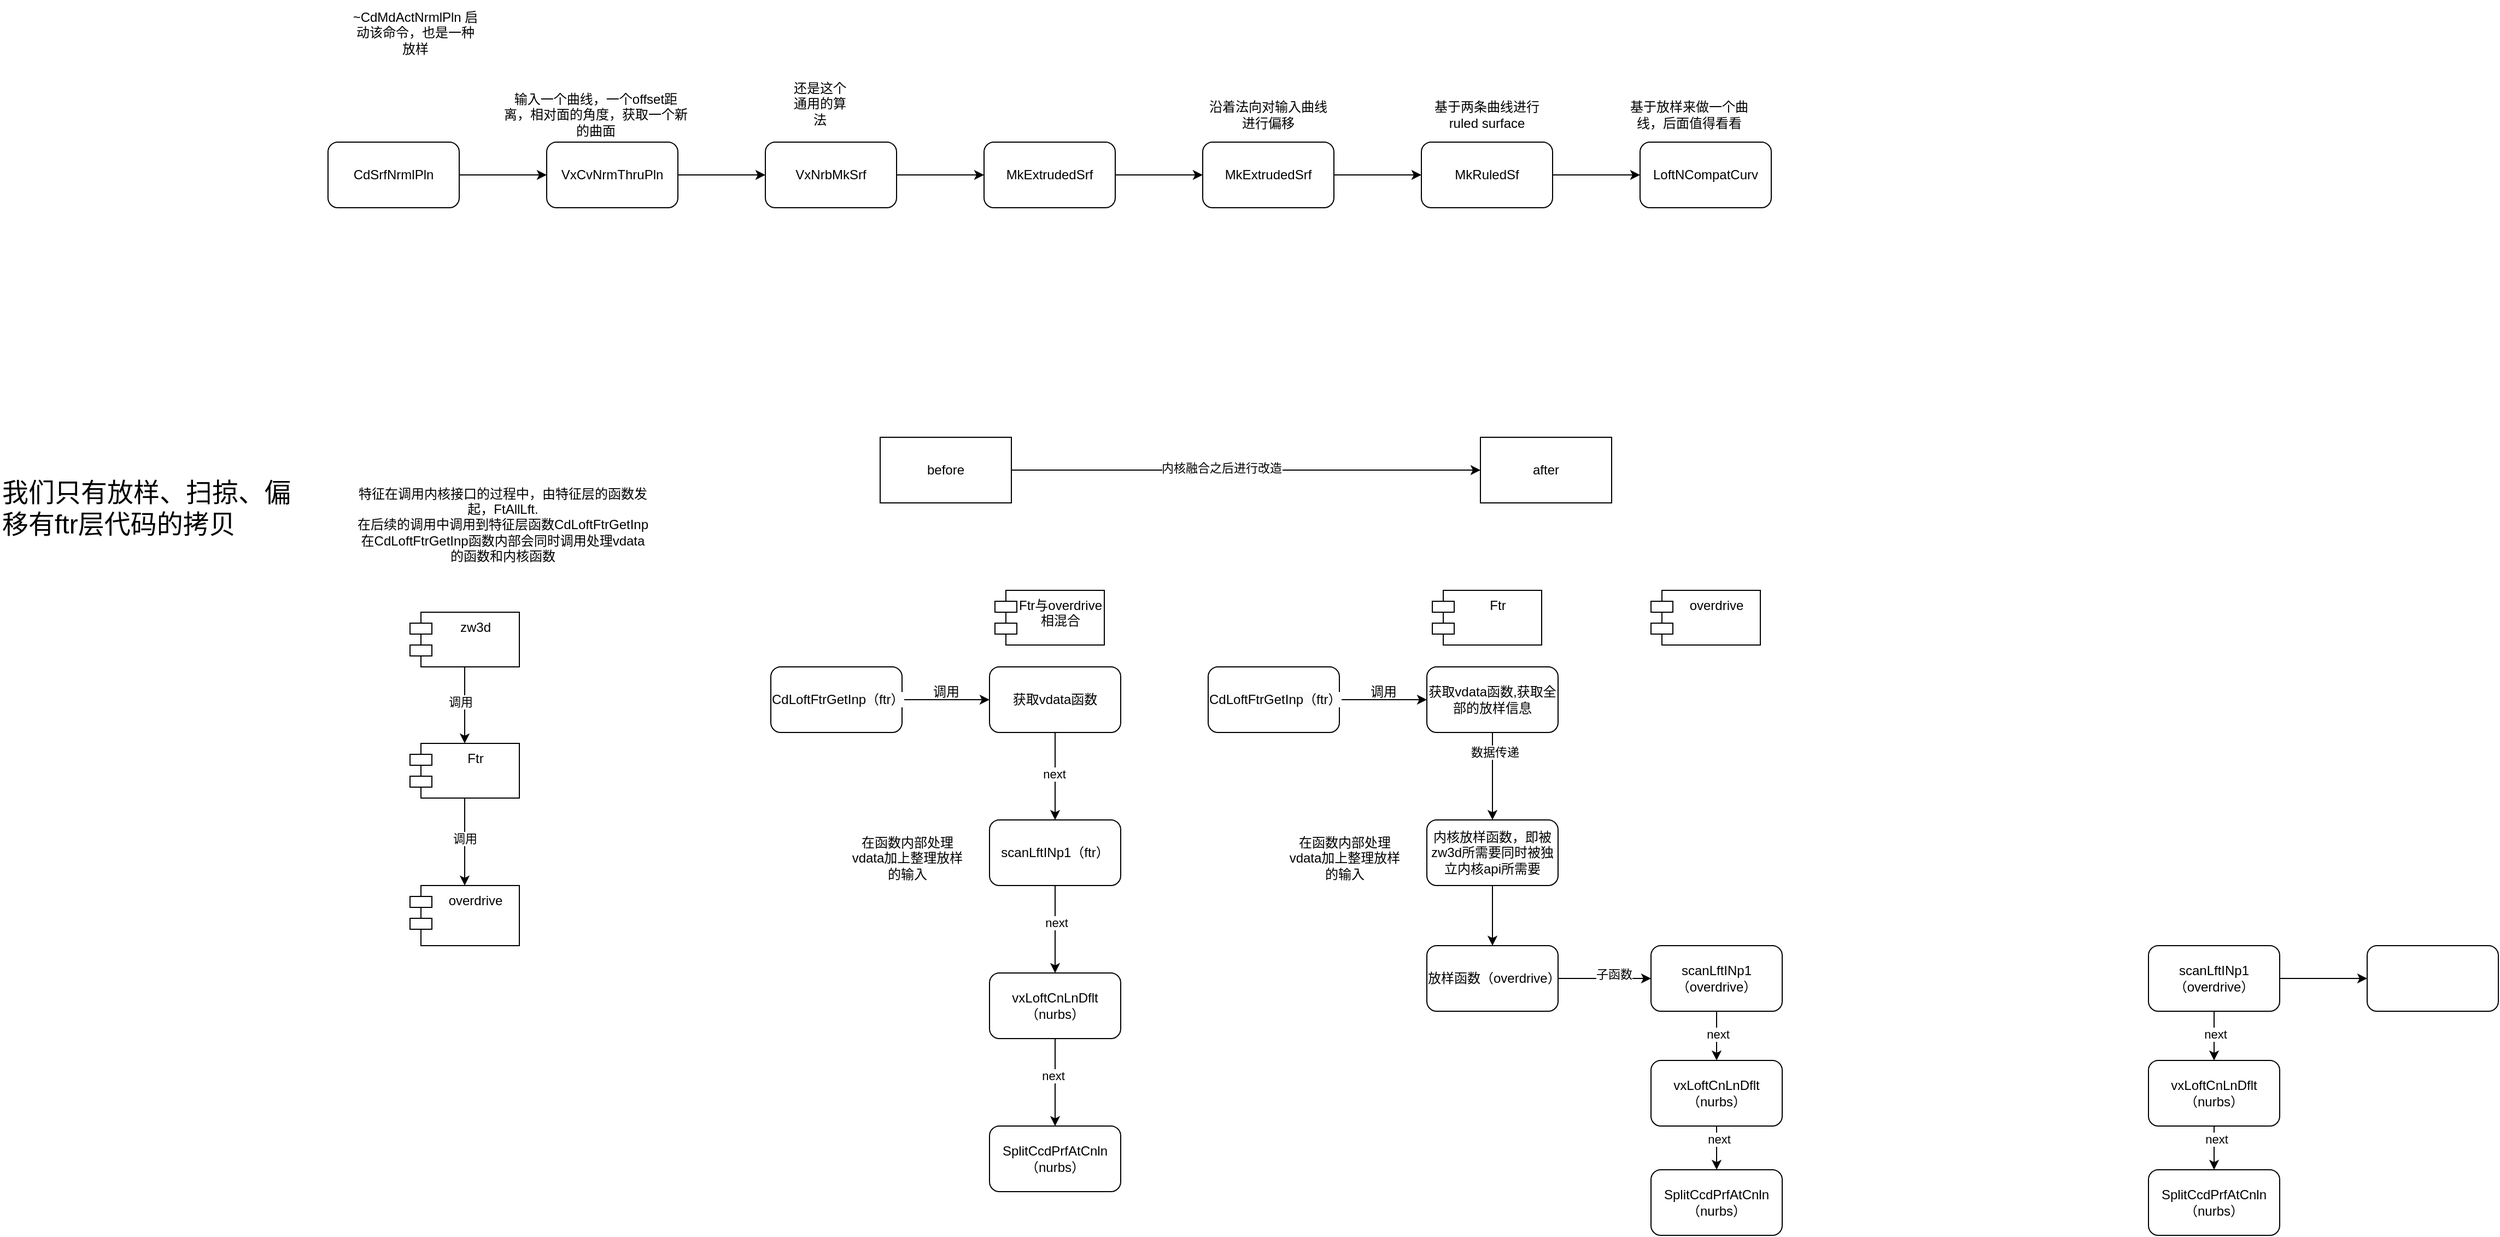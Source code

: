 <mxfile version="26.1.1">
  <diagram name="第 1 页" id="YE1NN4_8z4oJuWLOnsad">
    <mxGraphModel dx="954" dy="657" grid="1" gridSize="10" guides="1" tooltips="1" connect="1" arrows="1" fold="1" page="1" pageScale="1" pageWidth="827" pageHeight="1169" math="0" shadow="0">
      <root>
        <mxCell id="0" />
        <mxCell id="1" parent="0" />
        <mxCell id="gFtl9yLH4QGsgzcVb07t-3" value="" style="edgeStyle=orthogonalEdgeStyle;rounded=0;orthogonalLoop=1;jettySize=auto;html=1;" parent="1" source="gFtl9yLH4QGsgzcVb07t-1" target="gFtl9yLH4QGsgzcVb07t-2" edge="1">
          <mxGeometry relative="1" as="geometry" />
        </mxCell>
        <mxCell id="gFtl9yLH4QGsgzcVb07t-1" value="CdSrfNrmlPln" style="rounded=1;whiteSpace=wrap;html=1;" parent="1" vertex="1">
          <mxGeometry x="480" y="490" width="120" height="60" as="geometry" />
        </mxCell>
        <mxCell id="gFtl9yLH4QGsgzcVb07t-7" value="" style="edgeStyle=orthogonalEdgeStyle;rounded=0;orthogonalLoop=1;jettySize=auto;html=1;" parent="1" source="gFtl9yLH4QGsgzcVb07t-2" target="gFtl9yLH4QGsgzcVb07t-6" edge="1">
          <mxGeometry relative="1" as="geometry" />
        </mxCell>
        <mxCell id="gFtl9yLH4QGsgzcVb07t-2" value="VxCvNrmThruPln" style="rounded=1;whiteSpace=wrap;html=1;" parent="1" vertex="1">
          <mxGeometry x="680" y="490" width="120" height="60" as="geometry" />
        </mxCell>
        <mxCell id="gFtl9yLH4QGsgzcVb07t-4" value="输入一个曲线，一个offset距离，相对面的角度，获取一个新的曲面" style="text;html=1;align=center;verticalAlign=middle;whiteSpace=wrap;rounded=0;" parent="1" vertex="1">
          <mxGeometry x="640" y="450" width="170" height="30" as="geometry" />
        </mxCell>
        <mxCell id="gFtl9yLH4QGsgzcVb07t-11" value="" style="edgeStyle=orthogonalEdgeStyle;rounded=0;orthogonalLoop=1;jettySize=auto;html=1;" parent="1" source="gFtl9yLH4QGsgzcVb07t-6" target="gFtl9yLH4QGsgzcVb07t-10" edge="1">
          <mxGeometry relative="1" as="geometry" />
        </mxCell>
        <mxCell id="gFtl9yLH4QGsgzcVb07t-6" value="VxNrbMkSrf" style="whiteSpace=wrap;html=1;rounded=1;" parent="1" vertex="1">
          <mxGeometry x="880" y="490" width="120" height="60" as="geometry" />
        </mxCell>
        <mxCell id="gFtl9yLH4QGsgzcVb07t-9" value="还是这个通用的算法" style="text;strokeColor=none;align=center;fillColor=none;html=1;verticalAlign=middle;whiteSpace=wrap;rounded=0;" parent="1" vertex="1">
          <mxGeometry x="900" y="440" width="60" height="30" as="geometry" />
        </mxCell>
        <mxCell id="gFtl9yLH4QGsgzcVb07t-13" value="" style="edgeStyle=orthogonalEdgeStyle;rounded=0;orthogonalLoop=1;jettySize=auto;html=1;" parent="1" source="gFtl9yLH4QGsgzcVb07t-10" target="gFtl9yLH4QGsgzcVb07t-12" edge="1">
          <mxGeometry relative="1" as="geometry" />
        </mxCell>
        <mxCell id="gFtl9yLH4QGsgzcVb07t-10" value="MkExtrudedSrf" style="whiteSpace=wrap;html=1;rounded=1;" parent="1" vertex="1">
          <mxGeometry x="1080" y="490" width="120" height="60" as="geometry" />
        </mxCell>
        <mxCell id="gFtl9yLH4QGsgzcVb07t-17" value="" style="edgeStyle=orthogonalEdgeStyle;rounded=0;orthogonalLoop=1;jettySize=auto;html=1;" parent="1" source="gFtl9yLH4QGsgzcVb07t-12" target="gFtl9yLH4QGsgzcVb07t-16" edge="1">
          <mxGeometry relative="1" as="geometry" />
        </mxCell>
        <mxCell id="gFtl9yLH4QGsgzcVb07t-12" value="MkExtrudedSrf" style="whiteSpace=wrap;html=1;rounded=1;" parent="1" vertex="1">
          <mxGeometry x="1280" y="490" width="120" height="60" as="geometry" />
        </mxCell>
        <mxCell id="gFtl9yLH4QGsgzcVb07t-15" value="沿着法向对输入曲线进行偏移" style="text;strokeColor=none;align=center;fillColor=none;html=1;verticalAlign=middle;whiteSpace=wrap;rounded=0;" parent="1" vertex="1">
          <mxGeometry x="1280" y="450" width="120" height="30" as="geometry" />
        </mxCell>
        <mxCell id="gFtl9yLH4QGsgzcVb07t-20" value="" style="edgeStyle=orthogonalEdgeStyle;rounded=0;orthogonalLoop=1;jettySize=auto;html=1;" parent="1" source="gFtl9yLH4QGsgzcVb07t-16" target="gFtl9yLH4QGsgzcVb07t-19" edge="1">
          <mxGeometry relative="1" as="geometry" />
        </mxCell>
        <mxCell id="gFtl9yLH4QGsgzcVb07t-16" value="MkRuledSf" style="whiteSpace=wrap;html=1;rounded=1;" parent="1" vertex="1">
          <mxGeometry x="1480" y="490" width="120" height="60" as="geometry" />
        </mxCell>
        <mxCell id="gFtl9yLH4QGsgzcVb07t-18" value="基于两条曲线进行ruled surface" style="text;strokeColor=none;align=center;fillColor=none;html=1;verticalAlign=middle;whiteSpace=wrap;rounded=0;" parent="1" vertex="1">
          <mxGeometry x="1480" y="450" width="120" height="30" as="geometry" />
        </mxCell>
        <mxCell id="gFtl9yLH4QGsgzcVb07t-19" value="LoftNCompatCurv" style="whiteSpace=wrap;html=1;rounded=1;" parent="1" vertex="1">
          <mxGeometry x="1680" y="490" width="120" height="60" as="geometry" />
        </mxCell>
        <mxCell id="gFtl9yLH4QGsgzcVb07t-21" value="基于放样来做一个曲线，后面值得看看" style="text;html=1;align=center;verticalAlign=middle;whiteSpace=wrap;rounded=0;" parent="1" vertex="1">
          <mxGeometry x="1670" y="450" width="110" height="30" as="geometry" />
        </mxCell>
        <mxCell id="gFtl9yLH4QGsgzcVb07t-22" value="~CdMdActNrmlPln 启动该命令，也是一种放样" style="text;html=1;align=center;verticalAlign=middle;whiteSpace=wrap;rounded=0;" parent="1" vertex="1">
          <mxGeometry x="500" y="360" width="120" height="60" as="geometry" />
        </mxCell>
        <mxCell id="E7HCygTMUPkI3ZFFRuIT-4" value="" style="edgeStyle=orthogonalEdgeStyle;rounded=0;orthogonalLoop=1;jettySize=auto;html=1;" parent="1" source="E7HCygTMUPkI3ZFFRuIT-2" target="E7HCygTMUPkI3ZFFRuIT-3" edge="1">
          <mxGeometry relative="1" as="geometry" />
        </mxCell>
        <mxCell id="E7HCygTMUPkI3ZFFRuIT-5" value="调用" style="edgeLabel;html=1;align=center;verticalAlign=middle;resizable=0;points=[];" parent="E7HCygTMUPkI3ZFFRuIT-4" vertex="1" connectable="0">
          <mxGeometry x="-0.075" relative="1" as="geometry">
            <mxPoint as="offset" />
          </mxGeometry>
        </mxCell>
        <mxCell id="E7HCygTMUPkI3ZFFRuIT-2" value="Ftr" style="shape=module;align=left;spacingLeft=20;align=center;verticalAlign=top;whiteSpace=wrap;html=1;" parent="1" vertex="1">
          <mxGeometry x="555" y="1040" width="100" height="50" as="geometry" />
        </mxCell>
        <mxCell id="E7HCygTMUPkI3ZFFRuIT-3" value="overdrive" style="shape=module;align=left;spacingLeft=20;align=center;verticalAlign=top;whiteSpace=wrap;html=1;" parent="1" vertex="1">
          <mxGeometry x="555" y="1170" width="100" height="55" as="geometry" />
        </mxCell>
        <mxCell id="E7HCygTMUPkI3ZFFRuIT-7" value="" style="edgeStyle=orthogonalEdgeStyle;rounded=0;orthogonalLoop=1;jettySize=auto;html=1;" parent="1" source="E7HCygTMUPkI3ZFFRuIT-6" target="E7HCygTMUPkI3ZFFRuIT-2" edge="1">
          <mxGeometry relative="1" as="geometry" />
        </mxCell>
        <mxCell id="E7HCygTMUPkI3ZFFRuIT-8" value="调用" style="edgeLabel;html=1;align=center;verticalAlign=middle;resizable=0;points=[];" parent="E7HCygTMUPkI3ZFFRuIT-7" vertex="1" connectable="0">
          <mxGeometry x="-0.1" y="-4" relative="1" as="geometry">
            <mxPoint as="offset" />
          </mxGeometry>
        </mxCell>
        <mxCell id="E7HCygTMUPkI3ZFFRuIT-6" value="zw3d" style="shape=module;align=left;spacingLeft=20;align=center;verticalAlign=top;whiteSpace=wrap;html=1;" parent="1" vertex="1">
          <mxGeometry x="555" y="920" width="100" height="50" as="geometry" />
        </mxCell>
        <mxCell id="E7HCygTMUPkI3ZFFRuIT-9" value="特征在调用内核接口的过程中，由特征层的函数发起，FtAllLft.&lt;div&gt;在后续的调用中调用到特征层函数CdLoftFtrGetInp&lt;/div&gt;&lt;div&gt;在CdLoftFtrGetInp函数内部会同时调用处理vdata的函数和内核函数&lt;/div&gt;" style="text;html=1;align=center;verticalAlign=middle;whiteSpace=wrap;rounded=0;" parent="1" vertex="1">
          <mxGeometry x="505" y="780" width="270" height="120" as="geometry" />
        </mxCell>
        <mxCell id="E7HCygTMUPkI3ZFFRuIT-13" value="" style="edgeStyle=orthogonalEdgeStyle;rounded=0;orthogonalLoop=1;jettySize=auto;html=1;" parent="1" source="E7HCygTMUPkI3ZFFRuIT-11" target="E7HCygTMUPkI3ZFFRuIT-12" edge="1">
          <mxGeometry relative="1" as="geometry" />
        </mxCell>
        <mxCell id="E7HCygTMUPkI3ZFFRuIT-11" value="&lt;br&gt;&lt;span style=&quot;color: rgb(0, 0, 0); font-family: Helvetica; font-size: 12px; font-style: normal; font-variant-ligatures: normal; font-variant-caps: normal; font-weight: 400; letter-spacing: normal; orphans: 2; text-align: center; text-indent: 0px; text-transform: none; widows: 2; word-spacing: 0px; -webkit-text-stroke-width: 0px; white-space: normal; background-color: rgb(251, 251, 251); text-decoration-thickness: initial; text-decoration-style: initial; text-decoration-color: initial; float: none; display: inline !important;&quot;&gt;CdLoftFtrGetInp（ftr）&lt;/span&gt;&lt;div&gt;&lt;br/&gt;&lt;/div&gt;" style="rounded=1;whiteSpace=wrap;html=1;" parent="1" vertex="1">
          <mxGeometry x="885" y="970" width="120" height="60" as="geometry" />
        </mxCell>
        <mxCell id="E7HCygTMUPkI3ZFFRuIT-16" value="" style="edgeStyle=orthogonalEdgeStyle;rounded=0;orthogonalLoop=1;jettySize=auto;html=1;" parent="1" source="E7HCygTMUPkI3ZFFRuIT-12" target="E7HCygTMUPkI3ZFFRuIT-15" edge="1">
          <mxGeometry relative="1" as="geometry" />
        </mxCell>
        <mxCell id="iRFBhF3S64qLbYSa44FG-7" value="next" style="edgeLabel;html=1;align=center;verticalAlign=middle;resizable=0;points=[];" parent="E7HCygTMUPkI3ZFFRuIT-16" vertex="1" connectable="0">
          <mxGeometry x="-0.049" y="-1" relative="1" as="geometry">
            <mxPoint as="offset" />
          </mxGeometry>
        </mxCell>
        <mxCell id="E7HCygTMUPkI3ZFFRuIT-12" value="获取vdata函数" style="rounded=1;whiteSpace=wrap;html=1;" parent="1" vertex="1">
          <mxGeometry x="1085" y="970" width="120" height="60" as="geometry" />
        </mxCell>
        <mxCell id="E7HCygTMUPkI3ZFFRuIT-14" value="调用" style="text;html=1;align=center;verticalAlign=middle;resizable=0;points=[];autosize=1;strokeColor=none;fillColor=none;" parent="1" vertex="1">
          <mxGeometry x="1020" y="978" width="50" height="30" as="geometry" />
        </mxCell>
        <mxCell id="E7HCygTMUPkI3ZFFRuIT-19" value="" style="edgeStyle=orthogonalEdgeStyle;rounded=0;orthogonalLoop=1;jettySize=auto;html=1;" parent="1" source="E7HCygTMUPkI3ZFFRuIT-15" target="E7HCygTMUPkI3ZFFRuIT-18" edge="1">
          <mxGeometry relative="1" as="geometry" />
        </mxCell>
        <mxCell id="iRFBhF3S64qLbYSa44FG-8" value="next" style="edgeLabel;html=1;align=center;verticalAlign=middle;resizable=0;points=[];" parent="E7HCygTMUPkI3ZFFRuIT-19" vertex="1" connectable="0">
          <mxGeometry x="-0.168" y="1" relative="1" as="geometry">
            <mxPoint as="offset" />
          </mxGeometry>
        </mxCell>
        <mxCell id="E7HCygTMUPkI3ZFFRuIT-15" value="scanLftINp1（ftr）" style="whiteSpace=wrap;html=1;rounded=1;" parent="1" vertex="1">
          <mxGeometry x="1085" y="1110" width="120" height="60" as="geometry" />
        </mxCell>
        <mxCell id="E7HCygTMUPkI3ZFFRuIT-17" value="在函数内部处理vdata加上整理放样的输入" style="text;html=1;align=center;verticalAlign=middle;whiteSpace=wrap;rounded=0;" parent="1" vertex="1">
          <mxGeometry x="955" y="1130" width="110" height="30" as="geometry" />
        </mxCell>
        <mxCell id="E7HCygTMUPkI3ZFFRuIT-21" value="" style="edgeStyle=orthogonalEdgeStyle;rounded=0;orthogonalLoop=1;jettySize=auto;html=1;" parent="1" source="E7HCygTMUPkI3ZFFRuIT-18" target="E7HCygTMUPkI3ZFFRuIT-20" edge="1">
          <mxGeometry relative="1" as="geometry" />
        </mxCell>
        <mxCell id="iRFBhF3S64qLbYSa44FG-9" value="next" style="edgeLabel;html=1;align=center;verticalAlign=middle;resizable=0;points=[];" parent="E7HCygTMUPkI3ZFFRuIT-21" vertex="1" connectable="0">
          <mxGeometry x="-0.144" y="-2" relative="1" as="geometry">
            <mxPoint as="offset" />
          </mxGeometry>
        </mxCell>
        <mxCell id="E7HCygTMUPkI3ZFFRuIT-18" value="vxLoftCnLnDflt（nurbs）" style="whiteSpace=wrap;html=1;rounded=1;" parent="1" vertex="1">
          <mxGeometry x="1085" y="1250" width="120" height="60" as="geometry" />
        </mxCell>
        <mxCell id="E7HCygTMUPkI3ZFFRuIT-20" value="SplitCcdPrfAtCnln（nurbs）" style="whiteSpace=wrap;html=1;rounded=1;" parent="1" vertex="1">
          <mxGeometry x="1085" y="1390" width="120" height="60" as="geometry" />
        </mxCell>
        <mxCell id="E7HCygTMUPkI3ZFFRuIT-24" value="" style="edgeStyle=orthogonalEdgeStyle;rounded=0;orthogonalLoop=1;jettySize=auto;html=1;" parent="1" source="E7HCygTMUPkI3ZFFRuIT-22" target="E7HCygTMUPkI3ZFFRuIT-23" edge="1">
          <mxGeometry relative="1" as="geometry" />
        </mxCell>
        <mxCell id="E7HCygTMUPkI3ZFFRuIT-52" value="内核融合之后进行改造" style="edgeLabel;html=1;align=center;verticalAlign=middle;resizable=0;points=[];" parent="E7HCygTMUPkI3ZFFRuIT-24" vertex="1" connectable="0">
          <mxGeometry x="-0.106" y="2" relative="1" as="geometry">
            <mxPoint as="offset" />
          </mxGeometry>
        </mxCell>
        <mxCell id="E7HCygTMUPkI3ZFFRuIT-22" value="before" style="rounded=0;whiteSpace=wrap;html=1;" parent="1" vertex="1">
          <mxGeometry x="985" y="760" width="120" height="60" as="geometry" />
        </mxCell>
        <mxCell id="E7HCygTMUPkI3ZFFRuIT-23" value="after" style="whiteSpace=wrap;html=1;rounded=0;" parent="1" vertex="1">
          <mxGeometry x="1534" y="760" width="120" height="60" as="geometry" />
        </mxCell>
        <mxCell id="E7HCygTMUPkI3ZFFRuIT-25" value="" style="edgeStyle=orthogonalEdgeStyle;rounded=0;orthogonalLoop=1;jettySize=auto;html=1;" parent="1" source="E7HCygTMUPkI3ZFFRuIT-26" target="E7HCygTMUPkI3ZFFRuIT-28" edge="1">
          <mxGeometry relative="1" as="geometry" />
        </mxCell>
        <mxCell id="E7HCygTMUPkI3ZFFRuIT-26" value="&lt;br&gt;&lt;span style=&quot;color: rgb(0, 0, 0); font-family: Helvetica; font-size: 12px; font-style: normal; font-variant-ligatures: normal; font-variant-caps: normal; font-weight: 400; letter-spacing: normal; orphans: 2; text-align: center; text-indent: 0px; text-transform: none; widows: 2; word-spacing: 0px; -webkit-text-stroke-width: 0px; white-space: normal; background-color: rgb(251, 251, 251); text-decoration-thickness: initial; text-decoration-style: initial; text-decoration-color: initial; float: none; display: inline !important;&quot;&gt;CdLoftFtrGetInp（ftr）&lt;/span&gt;&lt;div&gt;&lt;br/&gt;&lt;/div&gt;" style="rounded=1;whiteSpace=wrap;html=1;" parent="1" vertex="1">
          <mxGeometry x="1285" y="970" width="120" height="60" as="geometry" />
        </mxCell>
        <mxCell id="E7HCygTMUPkI3ZFFRuIT-27" value="" style="edgeStyle=orthogonalEdgeStyle;rounded=0;orthogonalLoop=1;jettySize=auto;html=1;" parent="1" source="E7HCygTMUPkI3ZFFRuIT-28" target="E7HCygTMUPkI3ZFFRuIT-31" edge="1">
          <mxGeometry relative="1" as="geometry" />
        </mxCell>
        <mxCell id="E7HCygTMUPkI3ZFFRuIT-44" value="数据传递" style="edgeLabel;html=1;align=center;verticalAlign=middle;resizable=0;points=[];" parent="E7HCygTMUPkI3ZFFRuIT-27" vertex="1" connectable="0">
          <mxGeometry x="-0.562" y="2" relative="1" as="geometry">
            <mxPoint as="offset" />
          </mxGeometry>
        </mxCell>
        <mxCell id="E7HCygTMUPkI3ZFFRuIT-28" value="获取vdata函数,获取全部的放样信息" style="rounded=1;whiteSpace=wrap;html=1;" parent="1" vertex="1">
          <mxGeometry x="1485" y="970" width="120" height="60" as="geometry" />
        </mxCell>
        <mxCell id="E7HCygTMUPkI3ZFFRuIT-29" value="调用" style="text;html=1;align=center;verticalAlign=middle;resizable=0;points=[];autosize=1;strokeColor=none;fillColor=none;" parent="1" vertex="1">
          <mxGeometry x="1420" y="978" width="50" height="30" as="geometry" />
        </mxCell>
        <mxCell id="iRFBhF3S64qLbYSa44FG-2" value="" style="edgeStyle=orthogonalEdgeStyle;rounded=0;orthogonalLoop=1;jettySize=auto;html=1;" parent="1" source="E7HCygTMUPkI3ZFFRuIT-31" target="iRFBhF3S64qLbYSa44FG-1" edge="1">
          <mxGeometry relative="1" as="geometry" />
        </mxCell>
        <mxCell id="E7HCygTMUPkI3ZFFRuIT-31" value="内核放样函数，即被zw3d所需要同时被独立内核api所需要" style="whiteSpace=wrap;html=1;rounded=1;" parent="1" vertex="1">
          <mxGeometry x="1485" y="1110" width="120" height="60" as="geometry" />
        </mxCell>
        <mxCell id="E7HCygTMUPkI3ZFFRuIT-32" value="在函数内部处理vdata加上整理放样的输入" style="text;html=1;align=center;verticalAlign=middle;whiteSpace=wrap;rounded=0;" parent="1" vertex="1">
          <mxGeometry x="1355" y="1130" width="110" height="30" as="geometry" />
        </mxCell>
        <mxCell id="E7HCygTMUPkI3ZFFRuIT-39" value="" style="edgeStyle=orthogonalEdgeStyle;rounded=0;orthogonalLoop=1;jettySize=auto;html=1;" parent="1" source="E7HCygTMUPkI3ZFFRuIT-40" target="E7HCygTMUPkI3ZFFRuIT-42" edge="1">
          <mxGeometry relative="1" as="geometry" />
        </mxCell>
        <mxCell id="iRFBhF3S64qLbYSa44FG-5" value="next" style="edgeLabel;html=1;align=center;verticalAlign=middle;resizable=0;points=[];" parent="E7HCygTMUPkI3ZFFRuIT-39" vertex="1" connectable="0">
          <mxGeometry x="-0.06" y="1" relative="1" as="geometry">
            <mxPoint as="offset" />
          </mxGeometry>
        </mxCell>
        <mxCell id="E7HCygTMUPkI3ZFFRuIT-40" value="scanLftINp1（overdrive）" style="whiteSpace=wrap;html=1;rounded=1;" parent="1" vertex="1">
          <mxGeometry x="1690" y="1225" width="120" height="60" as="geometry" />
        </mxCell>
        <mxCell id="E7HCygTMUPkI3ZFFRuIT-41" value="" style="edgeStyle=orthogonalEdgeStyle;rounded=0;orthogonalLoop=1;jettySize=auto;html=1;" parent="1" source="E7HCygTMUPkI3ZFFRuIT-42" target="E7HCygTMUPkI3ZFFRuIT-43" edge="1">
          <mxGeometry relative="1" as="geometry" />
        </mxCell>
        <mxCell id="iRFBhF3S64qLbYSa44FG-6" value="next" style="edgeLabel;html=1;align=center;verticalAlign=middle;resizable=0;points=[];" parent="E7HCygTMUPkI3ZFFRuIT-41" vertex="1" connectable="0">
          <mxGeometry x="-0.431" y="2" relative="1" as="geometry">
            <mxPoint as="offset" />
          </mxGeometry>
        </mxCell>
        <mxCell id="E7HCygTMUPkI3ZFFRuIT-42" value="vxLoftCnLnDflt（nurbs）" style="whiteSpace=wrap;html=1;rounded=1;" parent="1" vertex="1">
          <mxGeometry x="1690" y="1330" width="120" height="60" as="geometry" />
        </mxCell>
        <mxCell id="E7HCygTMUPkI3ZFFRuIT-43" value="SplitCcdPrfAtCnln（nurbs）" style="whiteSpace=wrap;html=1;rounded=1;" parent="1" vertex="1">
          <mxGeometry x="1690" y="1430" width="120" height="60" as="geometry" />
        </mxCell>
        <mxCell id="E7HCygTMUPkI3ZFFRuIT-46" value="overdrive" style="shape=module;align=left;spacingLeft=20;align=center;verticalAlign=top;whiteSpace=wrap;html=1;" parent="1" vertex="1">
          <mxGeometry x="1690" y="900" width="100" height="50" as="geometry" />
        </mxCell>
        <mxCell id="E7HCygTMUPkI3ZFFRuIT-47" value="Ftr" style="shape=module;align=left;spacingLeft=20;align=center;verticalAlign=top;whiteSpace=wrap;html=1;" parent="1" vertex="1">
          <mxGeometry x="1490" y="900" width="100" height="50" as="geometry" />
        </mxCell>
        <mxCell id="E7HCygTMUPkI3ZFFRuIT-48" value="Ftr与overdrive相混合" style="shape=module;align=left;spacingLeft=20;align=center;verticalAlign=top;whiteSpace=wrap;html=1;" parent="1" vertex="1">
          <mxGeometry x="1090" y="900" width="100" height="50" as="geometry" />
        </mxCell>
        <mxCell id="iRFBhF3S64qLbYSa44FG-3" value="" style="edgeStyle=orthogonalEdgeStyle;rounded=0;orthogonalLoop=1;jettySize=auto;html=1;" parent="1" source="iRFBhF3S64qLbYSa44FG-1" target="E7HCygTMUPkI3ZFFRuIT-40" edge="1">
          <mxGeometry relative="1" as="geometry" />
        </mxCell>
        <mxCell id="iRFBhF3S64qLbYSa44FG-4" value="子函数" style="edgeLabel;html=1;align=center;verticalAlign=middle;resizable=0;points=[];" parent="iRFBhF3S64qLbYSa44FG-3" vertex="1" connectable="0">
          <mxGeometry x="0.183" y="4" relative="1" as="geometry">
            <mxPoint as="offset" />
          </mxGeometry>
        </mxCell>
        <mxCell id="iRFBhF3S64qLbYSa44FG-1" value="放样函数（overdrive）" style="whiteSpace=wrap;html=1;rounded=1;" parent="1" vertex="1">
          <mxGeometry x="1485" y="1225" width="120" height="60" as="geometry" />
        </mxCell>
        <mxCell id="iRFBhF3S64qLbYSa44FG-11" value="&lt;font style=&quot;font-size: 24px;&quot;&gt;我们只有放样、扫掠、偏移有ftr层代码的拷贝&lt;/font&gt;" style="text;whiteSpace=wrap;html=1;" parent="1" vertex="1">
          <mxGeometry x="180" y="790" width="270" height="170" as="geometry" />
        </mxCell>
        <mxCell id="00DkCzPNAdXqu5JibgCd-1" value="" style="edgeStyle=orthogonalEdgeStyle;rounded=0;orthogonalLoop=1;jettySize=auto;html=1;" edge="1" source="00DkCzPNAdXqu5JibgCd-3" target="00DkCzPNAdXqu5JibgCd-6" parent="1">
          <mxGeometry relative="1" as="geometry" />
        </mxCell>
        <mxCell id="00DkCzPNAdXqu5JibgCd-2" value="next" style="edgeLabel;html=1;align=center;verticalAlign=middle;resizable=0;points=[];" vertex="1" connectable="0" parent="00DkCzPNAdXqu5JibgCd-1">
          <mxGeometry x="-0.06" y="1" relative="1" as="geometry">
            <mxPoint as="offset" />
          </mxGeometry>
        </mxCell>
        <mxCell id="00DkCzPNAdXqu5JibgCd-9" value="" style="edgeStyle=orthogonalEdgeStyle;rounded=0;orthogonalLoop=1;jettySize=auto;html=1;" edge="1" parent="1" source="00DkCzPNAdXqu5JibgCd-3" target="00DkCzPNAdXqu5JibgCd-8">
          <mxGeometry relative="1" as="geometry" />
        </mxCell>
        <mxCell id="00DkCzPNAdXqu5JibgCd-3" value="scanLftINp1（overdrive）" style="whiteSpace=wrap;html=1;rounded=1;" vertex="1" parent="1">
          <mxGeometry x="2145" y="1225" width="120" height="60" as="geometry" />
        </mxCell>
        <mxCell id="00DkCzPNAdXqu5JibgCd-4" value="" style="edgeStyle=orthogonalEdgeStyle;rounded=0;orthogonalLoop=1;jettySize=auto;html=1;" edge="1" source="00DkCzPNAdXqu5JibgCd-6" target="00DkCzPNAdXqu5JibgCd-7" parent="1">
          <mxGeometry relative="1" as="geometry" />
        </mxCell>
        <mxCell id="00DkCzPNAdXqu5JibgCd-5" value="next" style="edgeLabel;html=1;align=center;verticalAlign=middle;resizable=0;points=[];" vertex="1" connectable="0" parent="00DkCzPNAdXqu5JibgCd-4">
          <mxGeometry x="-0.431" y="2" relative="1" as="geometry">
            <mxPoint as="offset" />
          </mxGeometry>
        </mxCell>
        <mxCell id="00DkCzPNAdXqu5JibgCd-6" value="vxLoftCnLnDflt（nurbs）" style="whiteSpace=wrap;html=1;rounded=1;" vertex="1" parent="1">
          <mxGeometry x="2145" y="1330" width="120" height="60" as="geometry" />
        </mxCell>
        <mxCell id="00DkCzPNAdXqu5JibgCd-7" value="SplitCcdPrfAtCnln（nurbs）" style="whiteSpace=wrap;html=1;rounded=1;" vertex="1" parent="1">
          <mxGeometry x="2145" y="1430" width="120" height="60" as="geometry" />
        </mxCell>
        <mxCell id="00DkCzPNAdXqu5JibgCd-8" value="" style="whiteSpace=wrap;html=1;rounded=1;" vertex="1" parent="1">
          <mxGeometry x="2345" y="1225" width="120" height="60" as="geometry" />
        </mxCell>
      </root>
    </mxGraphModel>
  </diagram>
</mxfile>
